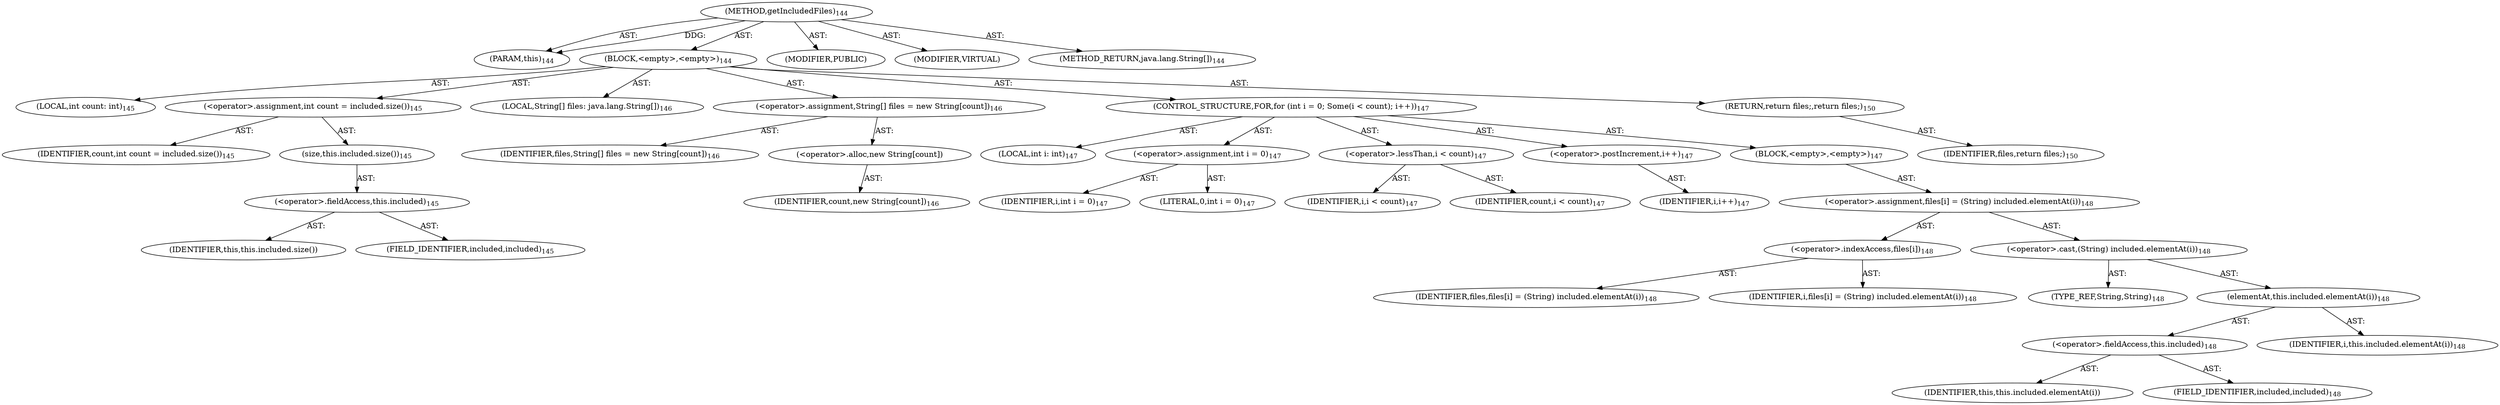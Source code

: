 digraph "getIncludedFiles" {  
"111669149700" [label = <(METHOD,getIncludedFiles)<SUB>144</SUB>> ]
"115964116999" [label = <(PARAM,this)<SUB>144</SUB>> ]
"25769803780" [label = <(BLOCK,&lt;empty&gt;,&lt;empty&gt;)<SUB>144</SUB>> ]
"94489280512" [label = <(LOCAL,int count: int)<SUB>145</SUB>> ]
"30064771079" [label = <(&lt;operator&gt;.assignment,int count = included.size())<SUB>145</SUB>> ]
"68719476743" [label = <(IDENTIFIER,count,int count = included.size())<SUB>145</SUB>> ]
"30064771080" [label = <(size,this.included.size())<SUB>145</SUB>> ]
"30064771081" [label = <(&lt;operator&gt;.fieldAccess,this.included)<SUB>145</SUB>> ]
"68719476744" [label = <(IDENTIFIER,this,this.included.size())> ]
"55834574852" [label = <(FIELD_IDENTIFIER,included,included)<SUB>145</SUB>> ]
"94489280513" [label = <(LOCAL,String[] files: java.lang.String[])<SUB>146</SUB>> ]
"30064771082" [label = <(&lt;operator&gt;.assignment,String[] files = new String[count])<SUB>146</SUB>> ]
"68719476745" [label = <(IDENTIFIER,files,String[] files = new String[count])<SUB>146</SUB>> ]
"30064771083" [label = <(&lt;operator&gt;.alloc,new String[count])> ]
"68719476746" [label = <(IDENTIFIER,count,new String[count])<SUB>146</SUB>> ]
"47244640256" [label = <(CONTROL_STRUCTURE,FOR,for (int i = 0; Some(i &lt; count); i++))<SUB>147</SUB>> ]
"94489280514" [label = <(LOCAL,int i: int)<SUB>147</SUB>> ]
"30064771084" [label = <(&lt;operator&gt;.assignment,int i = 0)<SUB>147</SUB>> ]
"68719476747" [label = <(IDENTIFIER,i,int i = 0)<SUB>147</SUB>> ]
"90194313216" [label = <(LITERAL,0,int i = 0)<SUB>147</SUB>> ]
"30064771085" [label = <(&lt;operator&gt;.lessThan,i &lt; count)<SUB>147</SUB>> ]
"68719476748" [label = <(IDENTIFIER,i,i &lt; count)<SUB>147</SUB>> ]
"68719476749" [label = <(IDENTIFIER,count,i &lt; count)<SUB>147</SUB>> ]
"30064771086" [label = <(&lt;operator&gt;.postIncrement,i++)<SUB>147</SUB>> ]
"68719476750" [label = <(IDENTIFIER,i,i++)<SUB>147</SUB>> ]
"25769803781" [label = <(BLOCK,&lt;empty&gt;,&lt;empty&gt;)<SUB>147</SUB>> ]
"30064771087" [label = <(&lt;operator&gt;.assignment,files[i] = (String) included.elementAt(i))<SUB>148</SUB>> ]
"30064771088" [label = <(&lt;operator&gt;.indexAccess,files[i])<SUB>148</SUB>> ]
"68719476751" [label = <(IDENTIFIER,files,files[i] = (String) included.elementAt(i))<SUB>148</SUB>> ]
"68719476752" [label = <(IDENTIFIER,i,files[i] = (String) included.elementAt(i))<SUB>148</SUB>> ]
"30064771089" [label = <(&lt;operator&gt;.cast,(String) included.elementAt(i))<SUB>148</SUB>> ]
"180388626432" [label = <(TYPE_REF,String,String)<SUB>148</SUB>> ]
"30064771090" [label = <(elementAt,this.included.elementAt(i))<SUB>148</SUB>> ]
"30064771091" [label = <(&lt;operator&gt;.fieldAccess,this.included)<SUB>148</SUB>> ]
"68719476753" [label = <(IDENTIFIER,this,this.included.elementAt(i))> ]
"55834574853" [label = <(FIELD_IDENTIFIER,included,included)<SUB>148</SUB>> ]
"68719476754" [label = <(IDENTIFIER,i,this.included.elementAt(i))<SUB>148</SUB>> ]
"146028888065" [label = <(RETURN,return files;,return files;)<SUB>150</SUB>> ]
"68719476755" [label = <(IDENTIFIER,files,return files;)<SUB>150</SUB>> ]
"133143986190" [label = <(MODIFIER,PUBLIC)> ]
"133143986191" [label = <(MODIFIER,VIRTUAL)> ]
"128849018884" [label = <(METHOD_RETURN,java.lang.String[])<SUB>144</SUB>> ]
  "111669149700" -> "115964116999"  [ label = "AST: "] 
  "111669149700" -> "25769803780"  [ label = "AST: "] 
  "111669149700" -> "133143986190"  [ label = "AST: "] 
  "111669149700" -> "133143986191"  [ label = "AST: "] 
  "111669149700" -> "128849018884"  [ label = "AST: "] 
  "25769803780" -> "94489280512"  [ label = "AST: "] 
  "25769803780" -> "30064771079"  [ label = "AST: "] 
  "25769803780" -> "94489280513"  [ label = "AST: "] 
  "25769803780" -> "30064771082"  [ label = "AST: "] 
  "25769803780" -> "47244640256"  [ label = "AST: "] 
  "25769803780" -> "146028888065"  [ label = "AST: "] 
  "30064771079" -> "68719476743"  [ label = "AST: "] 
  "30064771079" -> "30064771080"  [ label = "AST: "] 
  "30064771080" -> "30064771081"  [ label = "AST: "] 
  "30064771081" -> "68719476744"  [ label = "AST: "] 
  "30064771081" -> "55834574852"  [ label = "AST: "] 
  "30064771082" -> "68719476745"  [ label = "AST: "] 
  "30064771082" -> "30064771083"  [ label = "AST: "] 
  "30064771083" -> "68719476746"  [ label = "AST: "] 
  "47244640256" -> "94489280514"  [ label = "AST: "] 
  "47244640256" -> "30064771084"  [ label = "AST: "] 
  "47244640256" -> "30064771085"  [ label = "AST: "] 
  "47244640256" -> "30064771086"  [ label = "AST: "] 
  "47244640256" -> "25769803781"  [ label = "AST: "] 
  "30064771084" -> "68719476747"  [ label = "AST: "] 
  "30064771084" -> "90194313216"  [ label = "AST: "] 
  "30064771085" -> "68719476748"  [ label = "AST: "] 
  "30064771085" -> "68719476749"  [ label = "AST: "] 
  "30064771086" -> "68719476750"  [ label = "AST: "] 
  "25769803781" -> "30064771087"  [ label = "AST: "] 
  "30064771087" -> "30064771088"  [ label = "AST: "] 
  "30064771087" -> "30064771089"  [ label = "AST: "] 
  "30064771088" -> "68719476751"  [ label = "AST: "] 
  "30064771088" -> "68719476752"  [ label = "AST: "] 
  "30064771089" -> "180388626432"  [ label = "AST: "] 
  "30064771089" -> "30064771090"  [ label = "AST: "] 
  "30064771090" -> "30064771091"  [ label = "AST: "] 
  "30064771090" -> "68719476754"  [ label = "AST: "] 
  "30064771091" -> "68719476753"  [ label = "AST: "] 
  "30064771091" -> "55834574853"  [ label = "AST: "] 
  "146028888065" -> "68719476755"  [ label = "AST: "] 
  "111669149700" -> "115964116999"  [ label = "DDG: "] 
}
